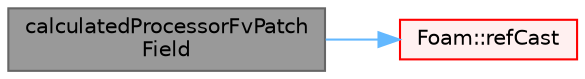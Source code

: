 digraph "calculatedProcessorFvPatchField"
{
 // LATEX_PDF_SIZE
  bgcolor="transparent";
  edge [fontname=Helvetica,fontsize=10,labelfontname=Helvetica,labelfontsize=10];
  node [fontname=Helvetica,fontsize=10,shape=box,height=0.2,width=0.4];
  rankdir="LR";
  Node1 [id="Node000001",label="calculatedProcessorFvPatch\lField",height=0.2,width=0.4,color="gray40", fillcolor="grey60", style="filled", fontcolor="black",tooltip=" "];
  Node1 -> Node2 [id="edge1_Node000001_Node000002",color="steelblue1",style="solid",tooltip=" "];
  Node2 [id="Node000002",label="Foam::refCast",height=0.2,width=0.4,color="red", fillcolor="#FFF0F0", style="filled",URL="$namespaceFoam.html#a0b18ffad13f9e7e1ae8e921f396c51f5",tooltip=" "];
}
